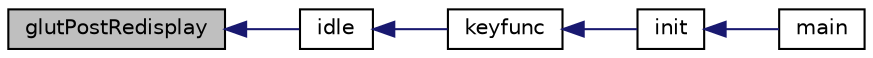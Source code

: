 digraph "glutPostRedisplay"
{
  edge [fontname="Helvetica",fontsize="10",labelfontname="Helvetica",labelfontsize="10"];
  node [fontname="Helvetica",fontsize="10",shape=record];
  rankdir="LR";
  Node1 [label="glutPostRedisplay",height=0.2,width=0.4,color="black", fillcolor="grey75", style="filled", fontcolor="black"];
  Node1 -> Node2 [dir="back",color="midnightblue",fontsize="10",style="solid",fontname="Helvetica"];
  Node2 [label="idle",height=0.2,width=0.4,color="black", fillcolor="white", style="filled",URL="$main_8cpp.html#aa1b7d944fc5d269240500e79c79745b9"];
  Node2 -> Node3 [dir="back",color="midnightblue",fontsize="10",style="solid",fontname="Helvetica"];
  Node3 [label="keyfunc",height=0.2,width=0.4,color="black", fillcolor="white", style="filled",URL="$main_8h.html#ac4648a04ce3040e8ba3e561a9716e79e"];
  Node3 -> Node4 [dir="back",color="midnightblue",fontsize="10",style="solid",fontname="Helvetica"];
  Node4 [label="init",height=0.2,width=0.4,color="black", fillcolor="white", style="filled",URL="$main_8h.html#a02fd73d861ef2e4aabb38c0c9ff82947"];
  Node4 -> Node5 [dir="back",color="midnightblue",fontsize="10",style="solid",fontname="Helvetica"];
  Node5 [label="main",height=0.2,width=0.4,color="black", fillcolor="white", style="filled",URL="$main_8h.html#a0ddf1224851353fc92bfbff6f499fa97"];
}
